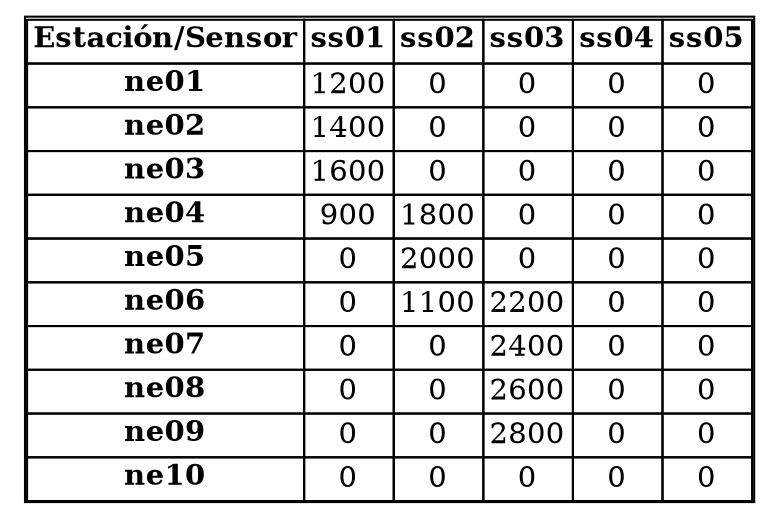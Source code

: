 // matriz_suelo
digraph {
	matriz [label=<<TABLE BORDER="1" CELLBORDER="1" CELLSPACING="0"><TR><TD><B>Estación/Sensor</B></TD><TD><B>ss01</B></TD><TD><B>ss02</B></TD><TD><B>ss03</B></TD><TD><B>ss04</B></TD><TD><B>ss05</B></TD></TR><TR><TD><B>ne01</B></TD><TD>1200</TD><TD>0</TD><TD>0</TD><TD>0</TD><TD>0</TD></TR><TR><TD><B>ne02</B></TD><TD>1400</TD><TD>0</TD><TD>0</TD><TD>0</TD><TD>0</TD></TR><TR><TD><B>ne03</B></TD><TD>1600</TD><TD>0</TD><TD>0</TD><TD>0</TD><TD>0</TD></TR><TR><TD><B>ne04</B></TD><TD>900</TD><TD>1800</TD><TD>0</TD><TD>0</TD><TD>0</TD></TR><TR><TD><B>ne05</B></TD><TD>0</TD><TD>2000</TD><TD>0</TD><TD>0</TD><TD>0</TD></TR><TR><TD><B>ne06</B></TD><TD>0</TD><TD>1100</TD><TD>2200</TD><TD>0</TD><TD>0</TD></TR><TR><TD><B>ne07</B></TD><TD>0</TD><TD>0</TD><TD>2400</TD><TD>0</TD><TD>0</TD></TR><TR><TD><B>ne08</B></TD><TD>0</TD><TD>0</TD><TD>2600</TD><TD>0</TD><TD>0</TD></TR><TR><TD><B>ne09</B></TD><TD>0</TD><TD>0</TD><TD>2800</TD><TD>0</TD><TD>0</TD></TR><TR><TD><B>ne10</B></TD><TD>0</TD><TD>0</TD><TD>0</TD><TD>0</TD><TD>0</TD></TR></TABLE>> shape=plaintext]
}
